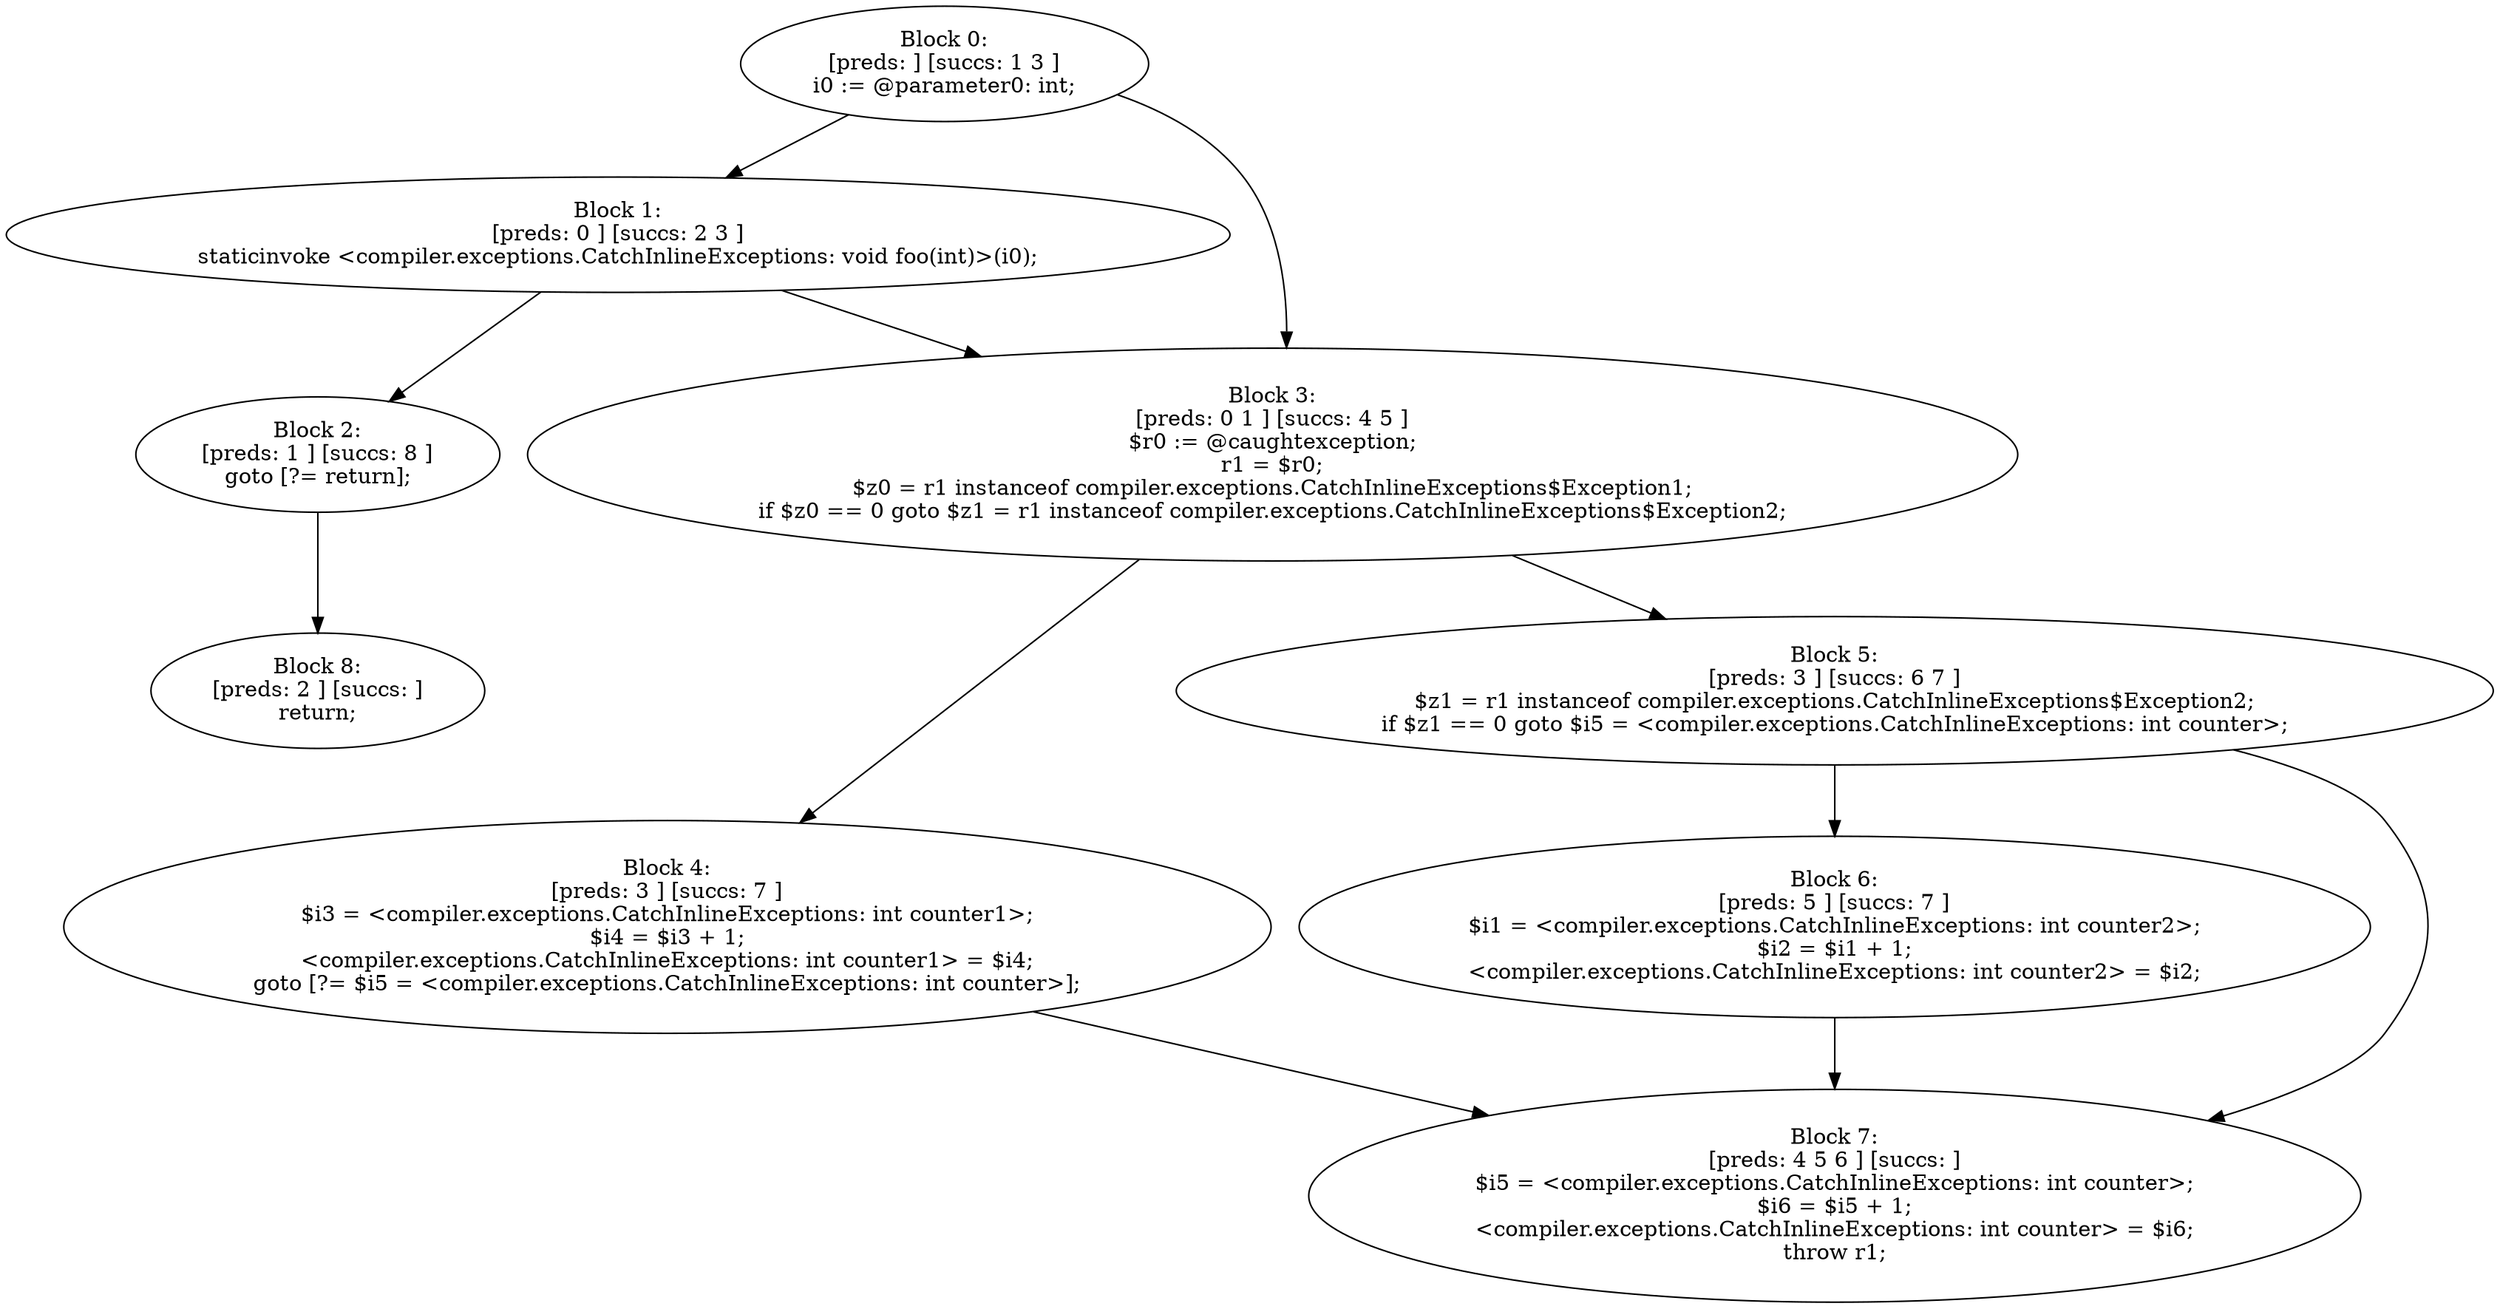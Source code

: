 digraph "unitGraph" {
    "Block 0:
[preds: ] [succs: 1 3 ]
i0 := @parameter0: int;
"
    "Block 1:
[preds: 0 ] [succs: 2 3 ]
staticinvoke <compiler.exceptions.CatchInlineExceptions: void foo(int)>(i0);
"
    "Block 2:
[preds: 1 ] [succs: 8 ]
goto [?= return];
"
    "Block 3:
[preds: 0 1 ] [succs: 4 5 ]
$r0 := @caughtexception;
r1 = $r0;
$z0 = r1 instanceof compiler.exceptions.CatchInlineExceptions$Exception1;
if $z0 == 0 goto $z1 = r1 instanceof compiler.exceptions.CatchInlineExceptions$Exception2;
"
    "Block 4:
[preds: 3 ] [succs: 7 ]
$i3 = <compiler.exceptions.CatchInlineExceptions: int counter1>;
$i4 = $i3 + 1;
<compiler.exceptions.CatchInlineExceptions: int counter1> = $i4;
goto [?= $i5 = <compiler.exceptions.CatchInlineExceptions: int counter>];
"
    "Block 5:
[preds: 3 ] [succs: 6 7 ]
$z1 = r1 instanceof compiler.exceptions.CatchInlineExceptions$Exception2;
if $z1 == 0 goto $i5 = <compiler.exceptions.CatchInlineExceptions: int counter>;
"
    "Block 6:
[preds: 5 ] [succs: 7 ]
$i1 = <compiler.exceptions.CatchInlineExceptions: int counter2>;
$i2 = $i1 + 1;
<compiler.exceptions.CatchInlineExceptions: int counter2> = $i2;
"
    "Block 7:
[preds: 4 5 6 ] [succs: ]
$i5 = <compiler.exceptions.CatchInlineExceptions: int counter>;
$i6 = $i5 + 1;
<compiler.exceptions.CatchInlineExceptions: int counter> = $i6;
throw r1;
"
    "Block 8:
[preds: 2 ] [succs: ]
return;
"
    "Block 0:
[preds: ] [succs: 1 3 ]
i0 := @parameter0: int;
"->"Block 1:
[preds: 0 ] [succs: 2 3 ]
staticinvoke <compiler.exceptions.CatchInlineExceptions: void foo(int)>(i0);
";
    "Block 0:
[preds: ] [succs: 1 3 ]
i0 := @parameter0: int;
"->"Block 3:
[preds: 0 1 ] [succs: 4 5 ]
$r0 := @caughtexception;
r1 = $r0;
$z0 = r1 instanceof compiler.exceptions.CatchInlineExceptions$Exception1;
if $z0 == 0 goto $z1 = r1 instanceof compiler.exceptions.CatchInlineExceptions$Exception2;
";
    "Block 1:
[preds: 0 ] [succs: 2 3 ]
staticinvoke <compiler.exceptions.CatchInlineExceptions: void foo(int)>(i0);
"->"Block 2:
[preds: 1 ] [succs: 8 ]
goto [?= return];
";
    "Block 1:
[preds: 0 ] [succs: 2 3 ]
staticinvoke <compiler.exceptions.CatchInlineExceptions: void foo(int)>(i0);
"->"Block 3:
[preds: 0 1 ] [succs: 4 5 ]
$r0 := @caughtexception;
r1 = $r0;
$z0 = r1 instanceof compiler.exceptions.CatchInlineExceptions$Exception1;
if $z0 == 0 goto $z1 = r1 instanceof compiler.exceptions.CatchInlineExceptions$Exception2;
";
    "Block 2:
[preds: 1 ] [succs: 8 ]
goto [?= return];
"->"Block 8:
[preds: 2 ] [succs: ]
return;
";
    "Block 3:
[preds: 0 1 ] [succs: 4 5 ]
$r0 := @caughtexception;
r1 = $r0;
$z0 = r1 instanceof compiler.exceptions.CatchInlineExceptions$Exception1;
if $z0 == 0 goto $z1 = r1 instanceof compiler.exceptions.CatchInlineExceptions$Exception2;
"->"Block 4:
[preds: 3 ] [succs: 7 ]
$i3 = <compiler.exceptions.CatchInlineExceptions: int counter1>;
$i4 = $i3 + 1;
<compiler.exceptions.CatchInlineExceptions: int counter1> = $i4;
goto [?= $i5 = <compiler.exceptions.CatchInlineExceptions: int counter>];
";
    "Block 3:
[preds: 0 1 ] [succs: 4 5 ]
$r0 := @caughtexception;
r1 = $r0;
$z0 = r1 instanceof compiler.exceptions.CatchInlineExceptions$Exception1;
if $z0 == 0 goto $z1 = r1 instanceof compiler.exceptions.CatchInlineExceptions$Exception2;
"->"Block 5:
[preds: 3 ] [succs: 6 7 ]
$z1 = r1 instanceof compiler.exceptions.CatchInlineExceptions$Exception2;
if $z1 == 0 goto $i5 = <compiler.exceptions.CatchInlineExceptions: int counter>;
";
    "Block 4:
[preds: 3 ] [succs: 7 ]
$i3 = <compiler.exceptions.CatchInlineExceptions: int counter1>;
$i4 = $i3 + 1;
<compiler.exceptions.CatchInlineExceptions: int counter1> = $i4;
goto [?= $i5 = <compiler.exceptions.CatchInlineExceptions: int counter>];
"->"Block 7:
[preds: 4 5 6 ] [succs: ]
$i5 = <compiler.exceptions.CatchInlineExceptions: int counter>;
$i6 = $i5 + 1;
<compiler.exceptions.CatchInlineExceptions: int counter> = $i6;
throw r1;
";
    "Block 5:
[preds: 3 ] [succs: 6 7 ]
$z1 = r1 instanceof compiler.exceptions.CatchInlineExceptions$Exception2;
if $z1 == 0 goto $i5 = <compiler.exceptions.CatchInlineExceptions: int counter>;
"->"Block 6:
[preds: 5 ] [succs: 7 ]
$i1 = <compiler.exceptions.CatchInlineExceptions: int counter2>;
$i2 = $i1 + 1;
<compiler.exceptions.CatchInlineExceptions: int counter2> = $i2;
";
    "Block 5:
[preds: 3 ] [succs: 6 7 ]
$z1 = r1 instanceof compiler.exceptions.CatchInlineExceptions$Exception2;
if $z1 == 0 goto $i5 = <compiler.exceptions.CatchInlineExceptions: int counter>;
"->"Block 7:
[preds: 4 5 6 ] [succs: ]
$i5 = <compiler.exceptions.CatchInlineExceptions: int counter>;
$i6 = $i5 + 1;
<compiler.exceptions.CatchInlineExceptions: int counter> = $i6;
throw r1;
";
    "Block 6:
[preds: 5 ] [succs: 7 ]
$i1 = <compiler.exceptions.CatchInlineExceptions: int counter2>;
$i2 = $i1 + 1;
<compiler.exceptions.CatchInlineExceptions: int counter2> = $i2;
"->"Block 7:
[preds: 4 5 6 ] [succs: ]
$i5 = <compiler.exceptions.CatchInlineExceptions: int counter>;
$i6 = $i5 + 1;
<compiler.exceptions.CatchInlineExceptions: int counter> = $i6;
throw r1;
";
}
